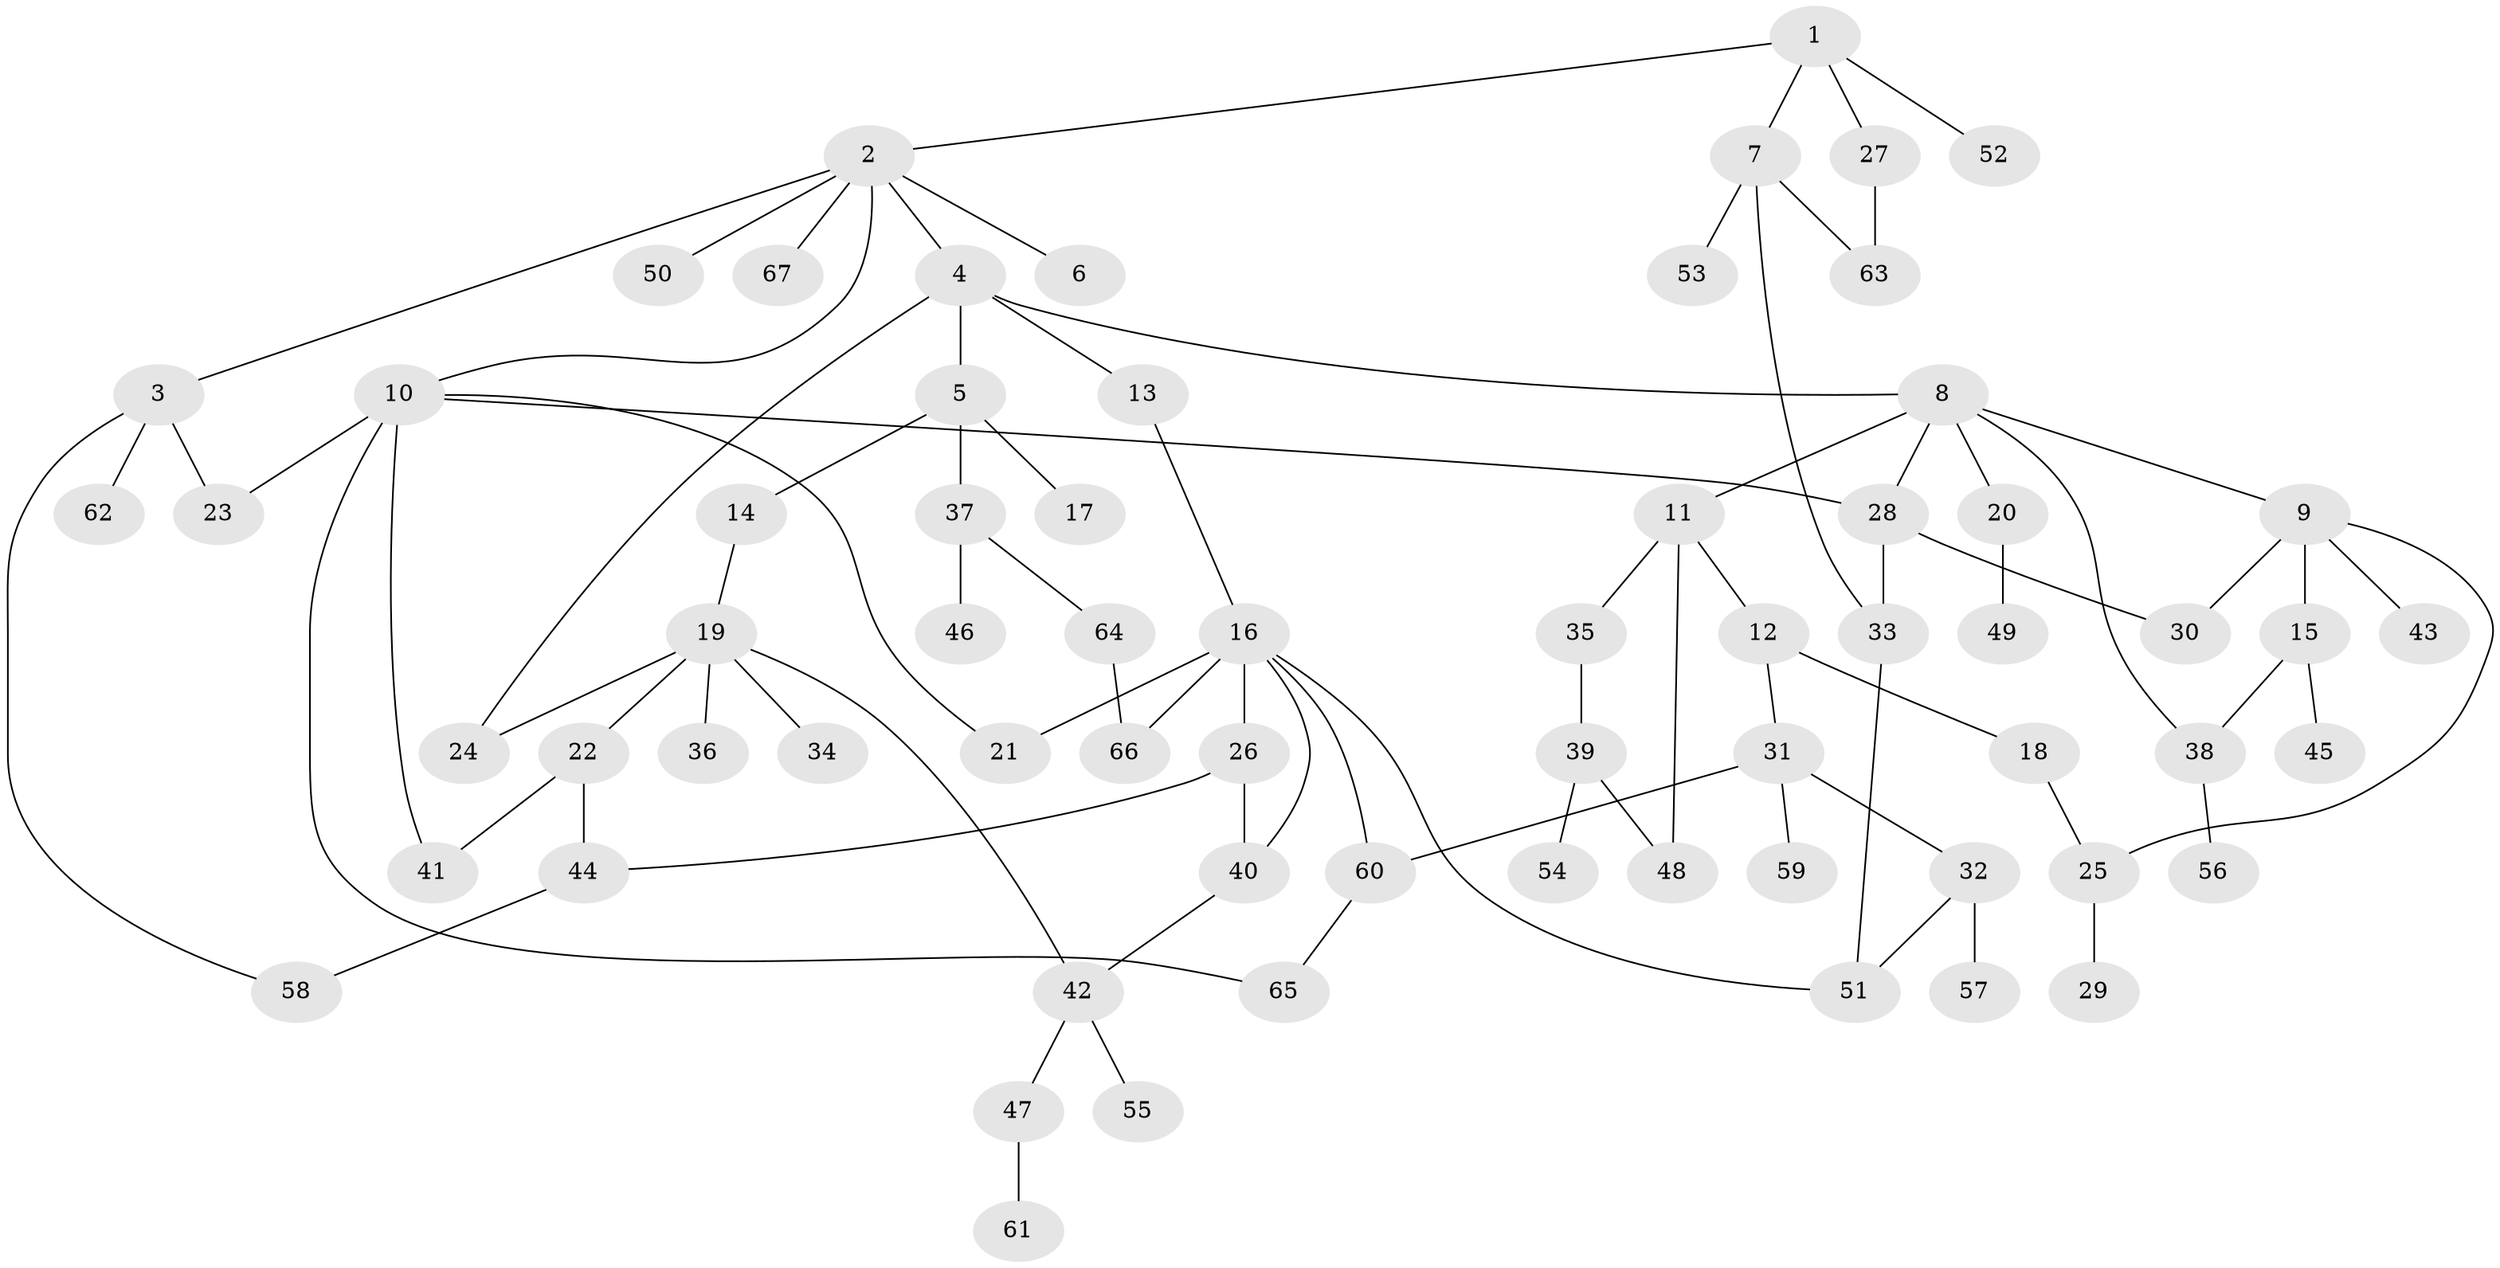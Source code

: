// coarse degree distribution, {4: 0.06666666666666667, 10: 0.022222222222222223, 1: 0.35555555555555557, 5: 0.022222222222222223, 8: 0.044444444444444446, 6: 0.044444444444444446, 3: 0.17777777777777778, 2: 0.24444444444444444, 7: 0.022222222222222223}
// Generated by graph-tools (version 1.1) at 2025/23/03/03/25 07:23:32]
// undirected, 67 vertices, 86 edges
graph export_dot {
graph [start="1"]
  node [color=gray90,style=filled];
  1;
  2;
  3;
  4;
  5;
  6;
  7;
  8;
  9;
  10;
  11;
  12;
  13;
  14;
  15;
  16;
  17;
  18;
  19;
  20;
  21;
  22;
  23;
  24;
  25;
  26;
  27;
  28;
  29;
  30;
  31;
  32;
  33;
  34;
  35;
  36;
  37;
  38;
  39;
  40;
  41;
  42;
  43;
  44;
  45;
  46;
  47;
  48;
  49;
  50;
  51;
  52;
  53;
  54;
  55;
  56;
  57;
  58;
  59;
  60;
  61;
  62;
  63;
  64;
  65;
  66;
  67;
  1 -- 2;
  1 -- 7;
  1 -- 27;
  1 -- 52;
  2 -- 3;
  2 -- 4;
  2 -- 6;
  2 -- 10;
  2 -- 50;
  2 -- 67;
  3 -- 62;
  3 -- 23;
  3 -- 58;
  4 -- 5;
  4 -- 8;
  4 -- 13;
  4 -- 24;
  5 -- 14;
  5 -- 17;
  5 -- 37;
  7 -- 33;
  7 -- 53;
  7 -- 63;
  8 -- 9;
  8 -- 11;
  8 -- 20;
  8 -- 38;
  8 -- 28;
  9 -- 15;
  9 -- 43;
  9 -- 30;
  9 -- 25;
  10 -- 21;
  10 -- 23;
  10 -- 28;
  10 -- 65;
  10 -- 41;
  11 -- 12;
  11 -- 35;
  11 -- 48;
  12 -- 18;
  12 -- 31;
  13 -- 16;
  14 -- 19;
  15 -- 45;
  15 -- 38;
  16 -- 26;
  16 -- 51;
  16 -- 60;
  16 -- 40;
  16 -- 66;
  16 -- 21;
  18 -- 25;
  19 -- 22;
  19 -- 34;
  19 -- 36;
  19 -- 24;
  19 -- 42;
  20 -- 49;
  22 -- 41;
  22 -- 44;
  25 -- 29;
  26 -- 40;
  26 -- 44;
  27 -- 63;
  28 -- 30;
  28 -- 33;
  31 -- 32;
  31 -- 59;
  31 -- 60;
  32 -- 57;
  32 -- 51;
  33 -- 51;
  35 -- 39;
  37 -- 46;
  37 -- 64;
  38 -- 56;
  39 -- 48;
  39 -- 54;
  40 -- 42;
  42 -- 47;
  42 -- 55;
  44 -- 58;
  47 -- 61;
  60 -- 65;
  64 -- 66;
}
